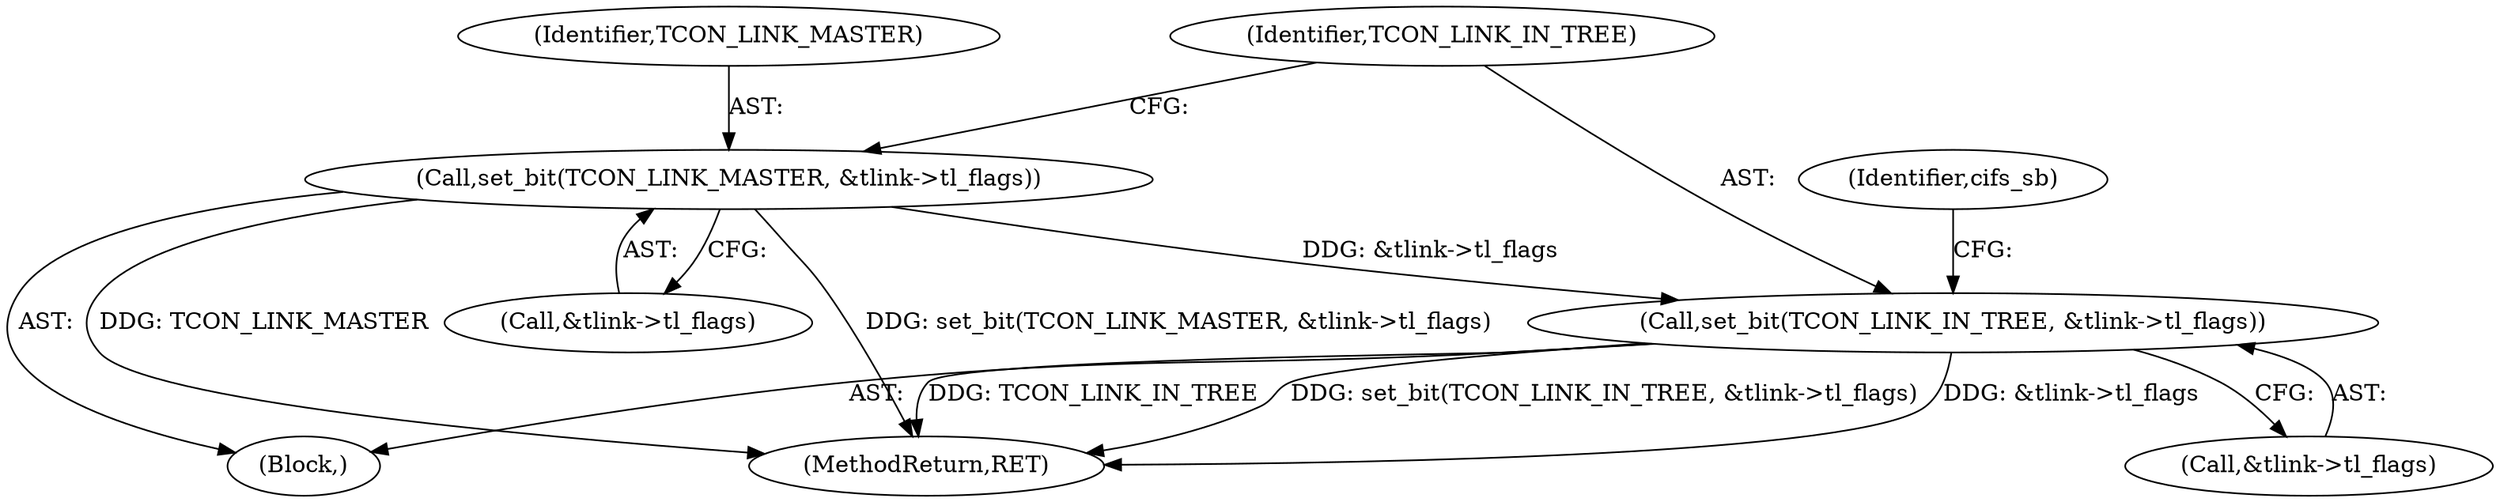 digraph "0_linux_70945643722ffeac779d2529a348f99567fa5c33@pointer" {
"1000698" [label="(Call,set_bit(TCON_LINK_IN_TREE, &tlink->tl_flags))"];
"1000692" [label="(Call,set_bit(TCON_LINK_MASTER, &tlink->tl_flags))"];
"1000692" [label="(Call,set_bit(TCON_LINK_MASTER, &tlink->tl_flags))"];
"1000693" [label="(Identifier,TCON_LINK_MASTER)"];
"1000763" [label="(MethodReturn,RET)"];
"1000698" [label="(Call,set_bit(TCON_LINK_IN_TREE, &tlink->tl_flags))"];
"1000706" [label="(Identifier,cifs_sb)"];
"1000129" [label="(Block,)"];
"1000694" [label="(Call,&tlink->tl_flags)"];
"1000700" [label="(Call,&tlink->tl_flags)"];
"1000699" [label="(Identifier,TCON_LINK_IN_TREE)"];
"1000698" -> "1000129"  [label="AST: "];
"1000698" -> "1000700"  [label="CFG: "];
"1000699" -> "1000698"  [label="AST: "];
"1000700" -> "1000698"  [label="AST: "];
"1000706" -> "1000698"  [label="CFG: "];
"1000698" -> "1000763"  [label="DDG: &tlink->tl_flags"];
"1000698" -> "1000763"  [label="DDG: TCON_LINK_IN_TREE"];
"1000698" -> "1000763"  [label="DDG: set_bit(TCON_LINK_IN_TREE, &tlink->tl_flags)"];
"1000692" -> "1000698"  [label="DDG: &tlink->tl_flags"];
"1000692" -> "1000129"  [label="AST: "];
"1000692" -> "1000694"  [label="CFG: "];
"1000693" -> "1000692"  [label="AST: "];
"1000694" -> "1000692"  [label="AST: "];
"1000699" -> "1000692"  [label="CFG: "];
"1000692" -> "1000763"  [label="DDG: TCON_LINK_MASTER"];
"1000692" -> "1000763"  [label="DDG: set_bit(TCON_LINK_MASTER, &tlink->tl_flags)"];
}
